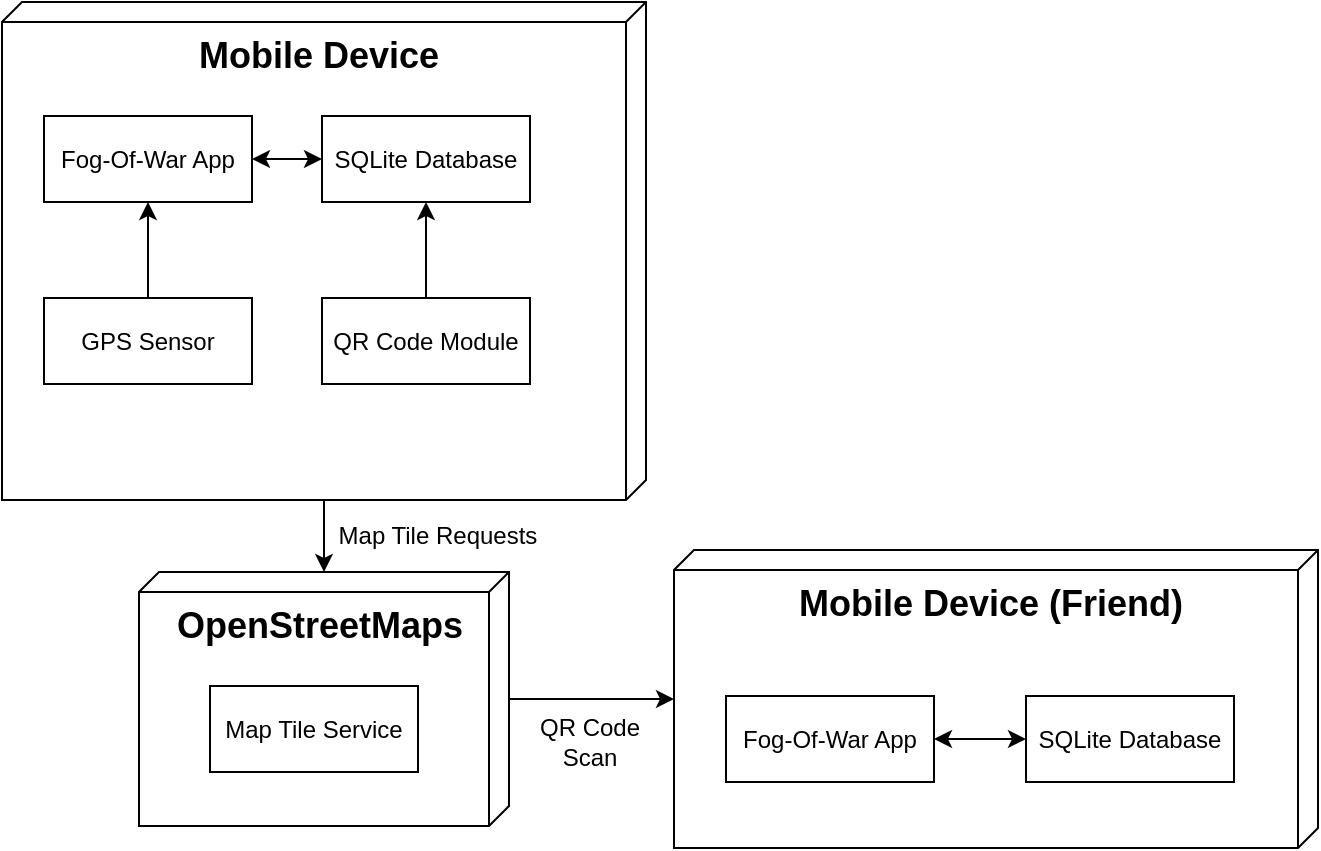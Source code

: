 <mxfile version="28.2.5">
  <diagram name="Page-1" id="KZ7VCY7iMIaLaTHoL1WB">
    <mxGraphModel dx="1226" dy="660" grid="0" gridSize="10" guides="1" tooltips="1" connect="1" arrows="1" fold="1" page="1" pageScale="1" pageWidth="827" pageHeight="1169" math="0" shadow="0">
      <root>
        <mxCell id="0" />
        <mxCell id="1" parent="0" />
        <mxCell id="ehAtSsjX9OmKdaytLIGy-16" value="" style="edgeStyle=orthogonalEdgeStyle;rounded=0;orthogonalLoop=1;jettySize=auto;html=1;" edge="1" parent="1" source="ehAtSsjX9OmKdaytLIGy-1" target="ehAtSsjX9OmKdaytLIGy-15">
          <mxGeometry relative="1" as="geometry" />
        </mxCell>
        <mxCell id="ehAtSsjX9OmKdaytLIGy-1" value="&lt;font style=&quot;font-size: 18px;&quot;&gt;&lt;b&gt;Mobile Device&lt;/b&gt;&lt;/font&gt;" style="verticalAlign=top;align=center;shape=cube;size=10;direction=south;fontStyle=0;html=1;boundedLbl=1;spacingLeft=5;whiteSpace=wrap;" vertex="1" parent="1">
          <mxGeometry x="111" y="138" width="322" height="249" as="geometry" />
        </mxCell>
        <mxCell id="ehAtSsjX9OmKdaytLIGy-3" value="&lt;span&gt;Fog-Of-War App&lt;/span&gt;" style="html=1;align=center;verticalAlign=middle;dashed=0;whiteSpace=wrap;fontStyle=0" vertex="1" parent="1">
          <mxGeometry x="132" y="195" width="104" height="43" as="geometry" />
        </mxCell>
        <mxCell id="ehAtSsjX9OmKdaytLIGy-14" value="" style="edgeStyle=orthogonalEdgeStyle;rounded=0;orthogonalLoop=1;jettySize=auto;html=1;startArrow=classic;startFill=1;" edge="1" parent="1" source="ehAtSsjX9OmKdaytLIGy-7" target="ehAtSsjX9OmKdaytLIGy-3">
          <mxGeometry relative="1" as="geometry" />
        </mxCell>
        <mxCell id="ehAtSsjX9OmKdaytLIGy-7" value="&lt;span&gt;SQLite Database&lt;/span&gt;" style="html=1;align=center;verticalAlign=middle;dashed=0;whiteSpace=wrap;fontStyle=0" vertex="1" parent="1">
          <mxGeometry x="271" y="195" width="104" height="43" as="geometry" />
        </mxCell>
        <mxCell id="ehAtSsjX9OmKdaytLIGy-12" value="" style="edgeStyle=orthogonalEdgeStyle;rounded=0;orthogonalLoop=1;jettySize=auto;html=1;" edge="1" parent="1" source="ehAtSsjX9OmKdaytLIGy-8" target="ehAtSsjX9OmKdaytLIGy-7">
          <mxGeometry relative="1" as="geometry" />
        </mxCell>
        <mxCell id="ehAtSsjX9OmKdaytLIGy-8" value="&lt;span&gt;QR Code Module&lt;/span&gt;" style="html=1;align=center;verticalAlign=middle;dashed=0;whiteSpace=wrap;fontStyle=0" vertex="1" parent="1">
          <mxGeometry x="271" y="286" width="104" height="43" as="geometry" />
        </mxCell>
        <mxCell id="ehAtSsjX9OmKdaytLIGy-13" value="" style="edgeStyle=orthogonalEdgeStyle;rounded=0;orthogonalLoop=1;jettySize=auto;html=1;" edge="1" parent="1" source="ehAtSsjX9OmKdaytLIGy-9" target="ehAtSsjX9OmKdaytLIGy-3">
          <mxGeometry relative="1" as="geometry" />
        </mxCell>
        <mxCell id="ehAtSsjX9OmKdaytLIGy-9" value="&lt;span&gt;GPS Sensor&lt;/span&gt;" style="html=1;align=center;verticalAlign=middle;dashed=0;whiteSpace=wrap;fontStyle=0" vertex="1" parent="1">
          <mxGeometry x="132" y="286" width="104" height="43" as="geometry" />
        </mxCell>
        <mxCell id="ehAtSsjX9OmKdaytLIGy-22" value="" style="edgeStyle=orthogonalEdgeStyle;rounded=0;orthogonalLoop=1;jettySize=auto;html=1;" edge="1" parent="1" source="ehAtSsjX9OmKdaytLIGy-15" target="ehAtSsjX9OmKdaytLIGy-18">
          <mxGeometry relative="1" as="geometry" />
        </mxCell>
        <mxCell id="ehAtSsjX9OmKdaytLIGy-15" value="&lt;span style=&quot;font-size: 18px;&quot;&gt;&lt;b&gt;OpenStreetMaps&lt;/b&gt;&lt;/span&gt;" style="verticalAlign=top;align=center;shape=cube;size=10;direction=south;fontStyle=0;html=1;boundedLbl=1;spacingLeft=5;whiteSpace=wrap;" vertex="1" parent="1">
          <mxGeometry x="179.5" y="423" width="185" height="127" as="geometry" />
        </mxCell>
        <mxCell id="ehAtSsjX9OmKdaytLIGy-17" value="&lt;span&gt;Map Tile Service&lt;/span&gt;" style="html=1;align=center;verticalAlign=middle;dashed=0;whiteSpace=wrap;fontStyle=0" vertex="1" parent="1">
          <mxGeometry x="215" y="480" width="104" height="43" as="geometry" />
        </mxCell>
        <mxCell id="ehAtSsjX9OmKdaytLIGy-18" value="&lt;font style=&quot;font-size: 18px;&quot;&gt;&lt;b&gt;Mobile Device (Friend)&lt;/b&gt;&lt;/font&gt;" style="verticalAlign=top;align=center;shape=cube;size=10;direction=south;fontStyle=0;html=1;boundedLbl=1;spacingLeft=5;whiteSpace=wrap;" vertex="1" parent="1">
          <mxGeometry x="447" y="412" width="322" height="149" as="geometry" />
        </mxCell>
        <mxCell id="ehAtSsjX9OmKdaytLIGy-21" value="" style="edgeStyle=orthogonalEdgeStyle;rounded=0;orthogonalLoop=1;jettySize=auto;html=1;startArrow=classic;startFill=1;" edge="1" parent="1" source="ehAtSsjX9OmKdaytLIGy-19" target="ehAtSsjX9OmKdaytLIGy-20">
          <mxGeometry relative="1" as="geometry" />
        </mxCell>
        <mxCell id="ehAtSsjX9OmKdaytLIGy-19" value="&lt;span&gt;Fog-Of-War App&lt;/span&gt;" style="html=1;align=center;verticalAlign=middle;dashed=0;whiteSpace=wrap;fontStyle=0" vertex="1" parent="1">
          <mxGeometry x="473" y="485" width="104" height="43" as="geometry" />
        </mxCell>
        <mxCell id="ehAtSsjX9OmKdaytLIGy-20" value="&lt;span&gt;SQLite Database&lt;/span&gt;" style="html=1;align=center;verticalAlign=middle;dashed=0;whiteSpace=wrap;fontStyle=0" vertex="1" parent="1">
          <mxGeometry x="623" y="485" width="104" height="43" as="geometry" />
        </mxCell>
        <mxCell id="ehAtSsjX9OmKdaytLIGy-23" value="QR Code Scan" style="text;html=1;align=center;verticalAlign=middle;whiteSpace=wrap;rounded=0;" vertex="1" parent="1">
          <mxGeometry x="375" y="493" width="60" height="30" as="geometry" />
        </mxCell>
        <mxCell id="ehAtSsjX9OmKdaytLIGy-24" value="Map Tile Requests" style="text;html=1;align=center;verticalAlign=middle;whiteSpace=wrap;rounded=0;" vertex="1" parent="1">
          <mxGeometry x="271" y="390" width="116" height="30" as="geometry" />
        </mxCell>
      </root>
    </mxGraphModel>
  </diagram>
</mxfile>

